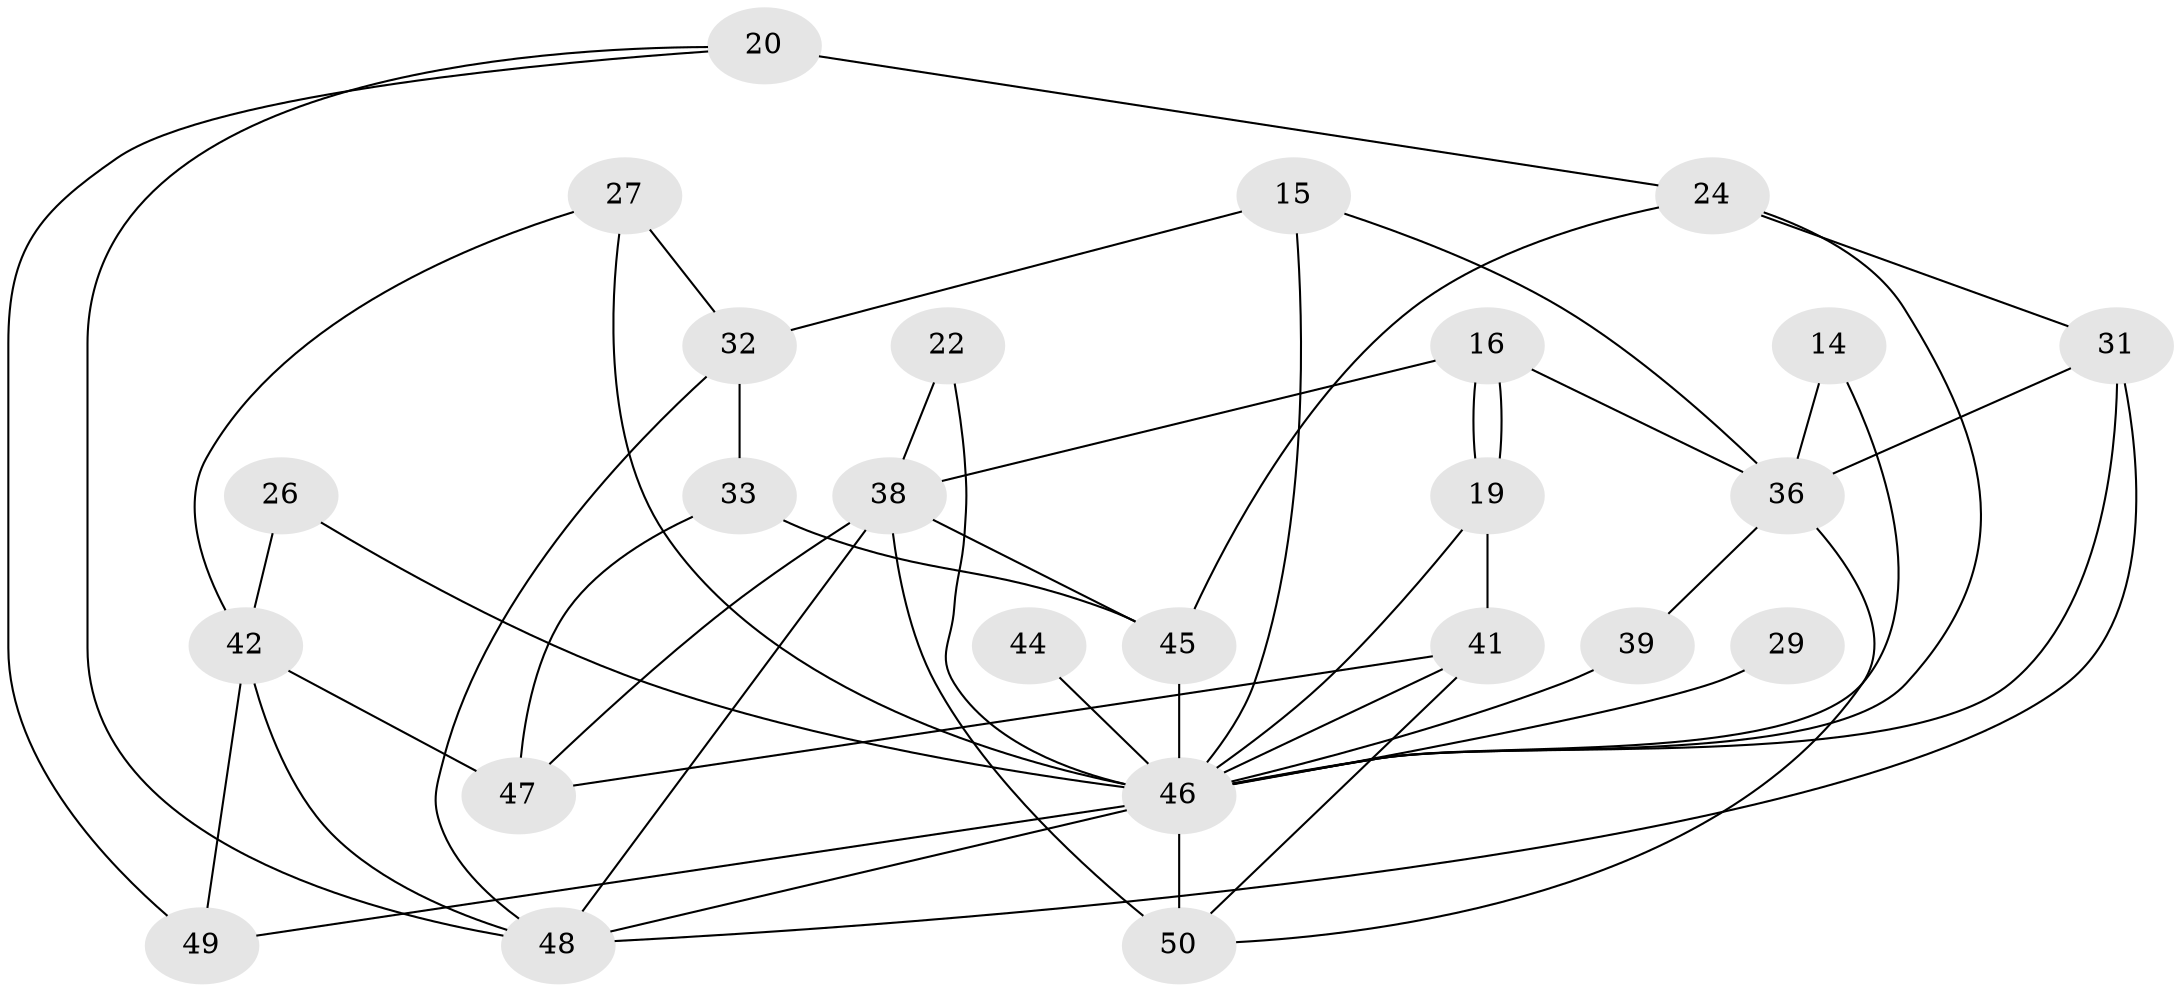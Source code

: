 // original degree distribution, {4: 0.34, 3: 0.14, 2: 0.2, 5: 0.18, 6: 0.1, 7: 0.02, 9: 0.02}
// Generated by graph-tools (version 1.1) at 2025/54/03/04/25 21:54:13]
// undirected, 25 vertices, 50 edges
graph export_dot {
graph [start="1"]
  node [color=gray90,style=filled];
  14;
  15;
  16;
  19 [super="+8"];
  20;
  22;
  24 [super="+1"];
  26;
  27 [super="+3"];
  29;
  31 [super="+5"];
  32 [super="+2+9"];
  33 [super="+21"];
  36;
  38 [super="+34"];
  39;
  41;
  42 [super="+4"];
  44;
  45 [super="+30"];
  46 [super="+13+35+37"];
  47 [super="+11"];
  48 [super="+40"];
  49;
  50 [super="+18+43"];
  14 -- 36;
  14 -- 46;
  15 -- 36;
  15 -- 32;
  15 -- 46;
  16 -- 38;
  16 -- 19;
  16 -- 19;
  16 -- 36;
  19 -- 46;
  19 -- 41;
  20 -- 48;
  20 -- 24 [weight=2];
  20 -- 49;
  22 -- 38;
  22 -- 46;
  24 -- 31;
  24 -- 46 [weight=2];
  24 -- 45;
  26 -- 42;
  26 -- 46;
  27 -- 32;
  27 -- 42;
  27 -- 46 [weight=2];
  29 -- 46 [weight=2];
  31 -- 36 [weight=2];
  31 -- 48;
  31 -- 46 [weight=2];
  32 -- 33 [weight=2];
  32 -- 48 [weight=2];
  33 -- 47 [weight=2];
  33 -- 45;
  36 -- 39;
  36 -- 50;
  38 -- 50 [weight=2];
  38 -- 45 [weight=2];
  38 -- 47;
  38 -- 48;
  39 -- 46;
  41 -- 47;
  41 -- 50 [weight=2];
  41 -- 46;
  42 -- 48 [weight=2];
  42 -- 49;
  42 -- 47;
  44 -- 46 [weight=2];
  45 -- 46 [weight=4];
  46 -- 50 [weight=3];
  46 -- 48 [weight=3];
  46 -- 49;
}
